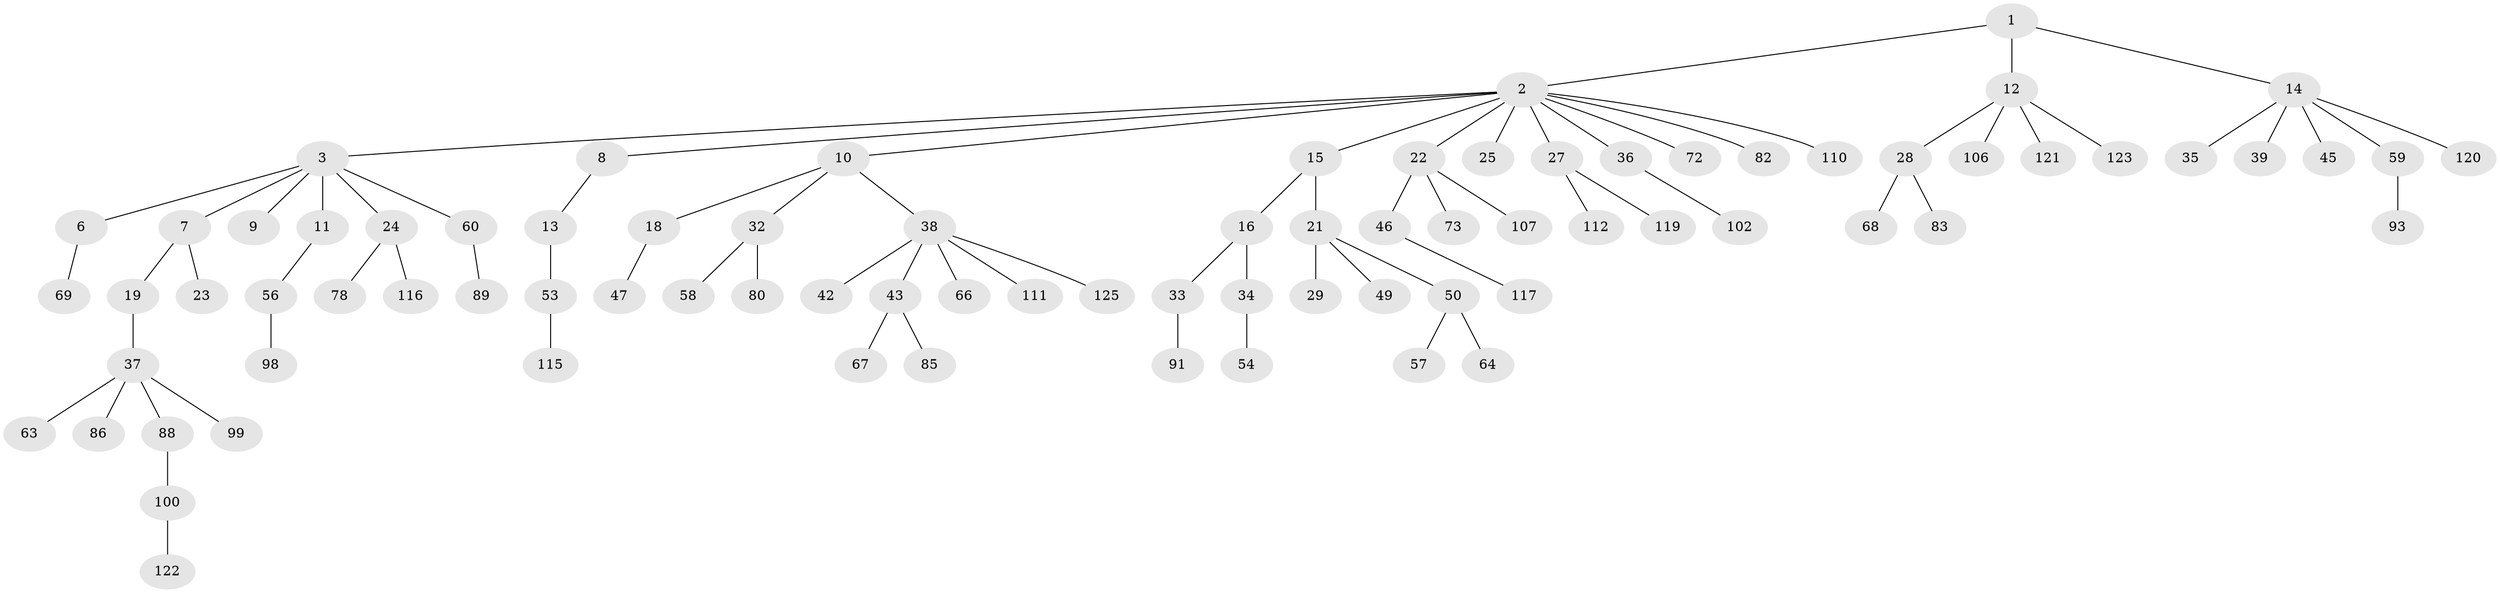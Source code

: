 // Generated by graph-tools (version 1.1) at 2025/52/02/27/25 19:52:13]
// undirected, 82 vertices, 81 edges
graph export_dot {
graph [start="1"]
  node [color=gray90,style=filled];
  1 [super="+95"];
  2 [super="+5"];
  3 [super="+4"];
  6 [super="+52"];
  7 [super="+17"];
  8 [super="+108"];
  9 [super="+71"];
  10 [super="+87"];
  11;
  12 [super="+103"];
  13 [super="+70"];
  14 [super="+31"];
  15 [super="+20"];
  16;
  18 [super="+97"];
  19;
  21 [super="+90"];
  22 [super="+26"];
  23 [super="+118"];
  24 [super="+51"];
  25;
  27 [super="+30"];
  28 [super="+40"];
  29;
  32 [super="+44"];
  33 [super="+109"];
  34 [super="+48"];
  35;
  36 [super="+65"];
  37 [super="+41"];
  38 [super="+105"];
  39;
  42 [super="+55"];
  43;
  45;
  46 [super="+75"];
  47 [super="+84"];
  49 [super="+61"];
  50;
  53 [super="+62"];
  54;
  56 [super="+74"];
  57 [super="+92"];
  58;
  59 [super="+77"];
  60 [super="+124"];
  63 [super="+79"];
  64 [super="+76"];
  66 [super="+101"];
  67;
  68;
  69;
  72 [super="+104"];
  73 [super="+94"];
  78 [super="+113"];
  80 [super="+81"];
  82 [super="+96"];
  83;
  85;
  86;
  88;
  89;
  91;
  93;
  98;
  99;
  100 [super="+114"];
  102;
  106;
  107;
  110;
  111;
  112;
  115;
  116;
  117;
  119;
  120;
  121;
  122;
  123;
  125;
  1 -- 2;
  1 -- 12;
  1 -- 14;
  2 -- 3;
  2 -- 25;
  2 -- 27;
  2 -- 36;
  2 -- 110;
  2 -- 82;
  2 -- 22;
  2 -- 8;
  2 -- 10;
  2 -- 72;
  2 -- 15;
  3 -- 7;
  3 -- 9;
  3 -- 24;
  3 -- 60;
  3 -- 11;
  3 -- 6;
  6 -- 69;
  7 -- 19;
  7 -- 23;
  8 -- 13;
  10 -- 18;
  10 -- 32;
  10 -- 38;
  11 -- 56;
  12 -- 28;
  12 -- 106;
  12 -- 121;
  12 -- 123;
  13 -- 53;
  14 -- 35;
  14 -- 39;
  14 -- 45;
  14 -- 59;
  14 -- 120;
  15 -- 16;
  15 -- 21;
  16 -- 33;
  16 -- 34;
  18 -- 47;
  19 -- 37;
  21 -- 29;
  21 -- 49;
  21 -- 50;
  22 -- 107;
  22 -- 46;
  22 -- 73;
  24 -- 78;
  24 -- 116;
  27 -- 112;
  27 -- 119;
  28 -- 68;
  28 -- 83;
  32 -- 80;
  32 -- 58;
  33 -- 91;
  34 -- 54;
  36 -- 102;
  37 -- 99;
  37 -- 88;
  37 -- 86;
  37 -- 63;
  38 -- 42;
  38 -- 43;
  38 -- 66;
  38 -- 111;
  38 -- 125;
  43 -- 67;
  43 -- 85;
  46 -- 117;
  50 -- 57;
  50 -- 64;
  53 -- 115;
  56 -- 98;
  59 -- 93;
  60 -- 89;
  88 -- 100;
  100 -- 122;
}

